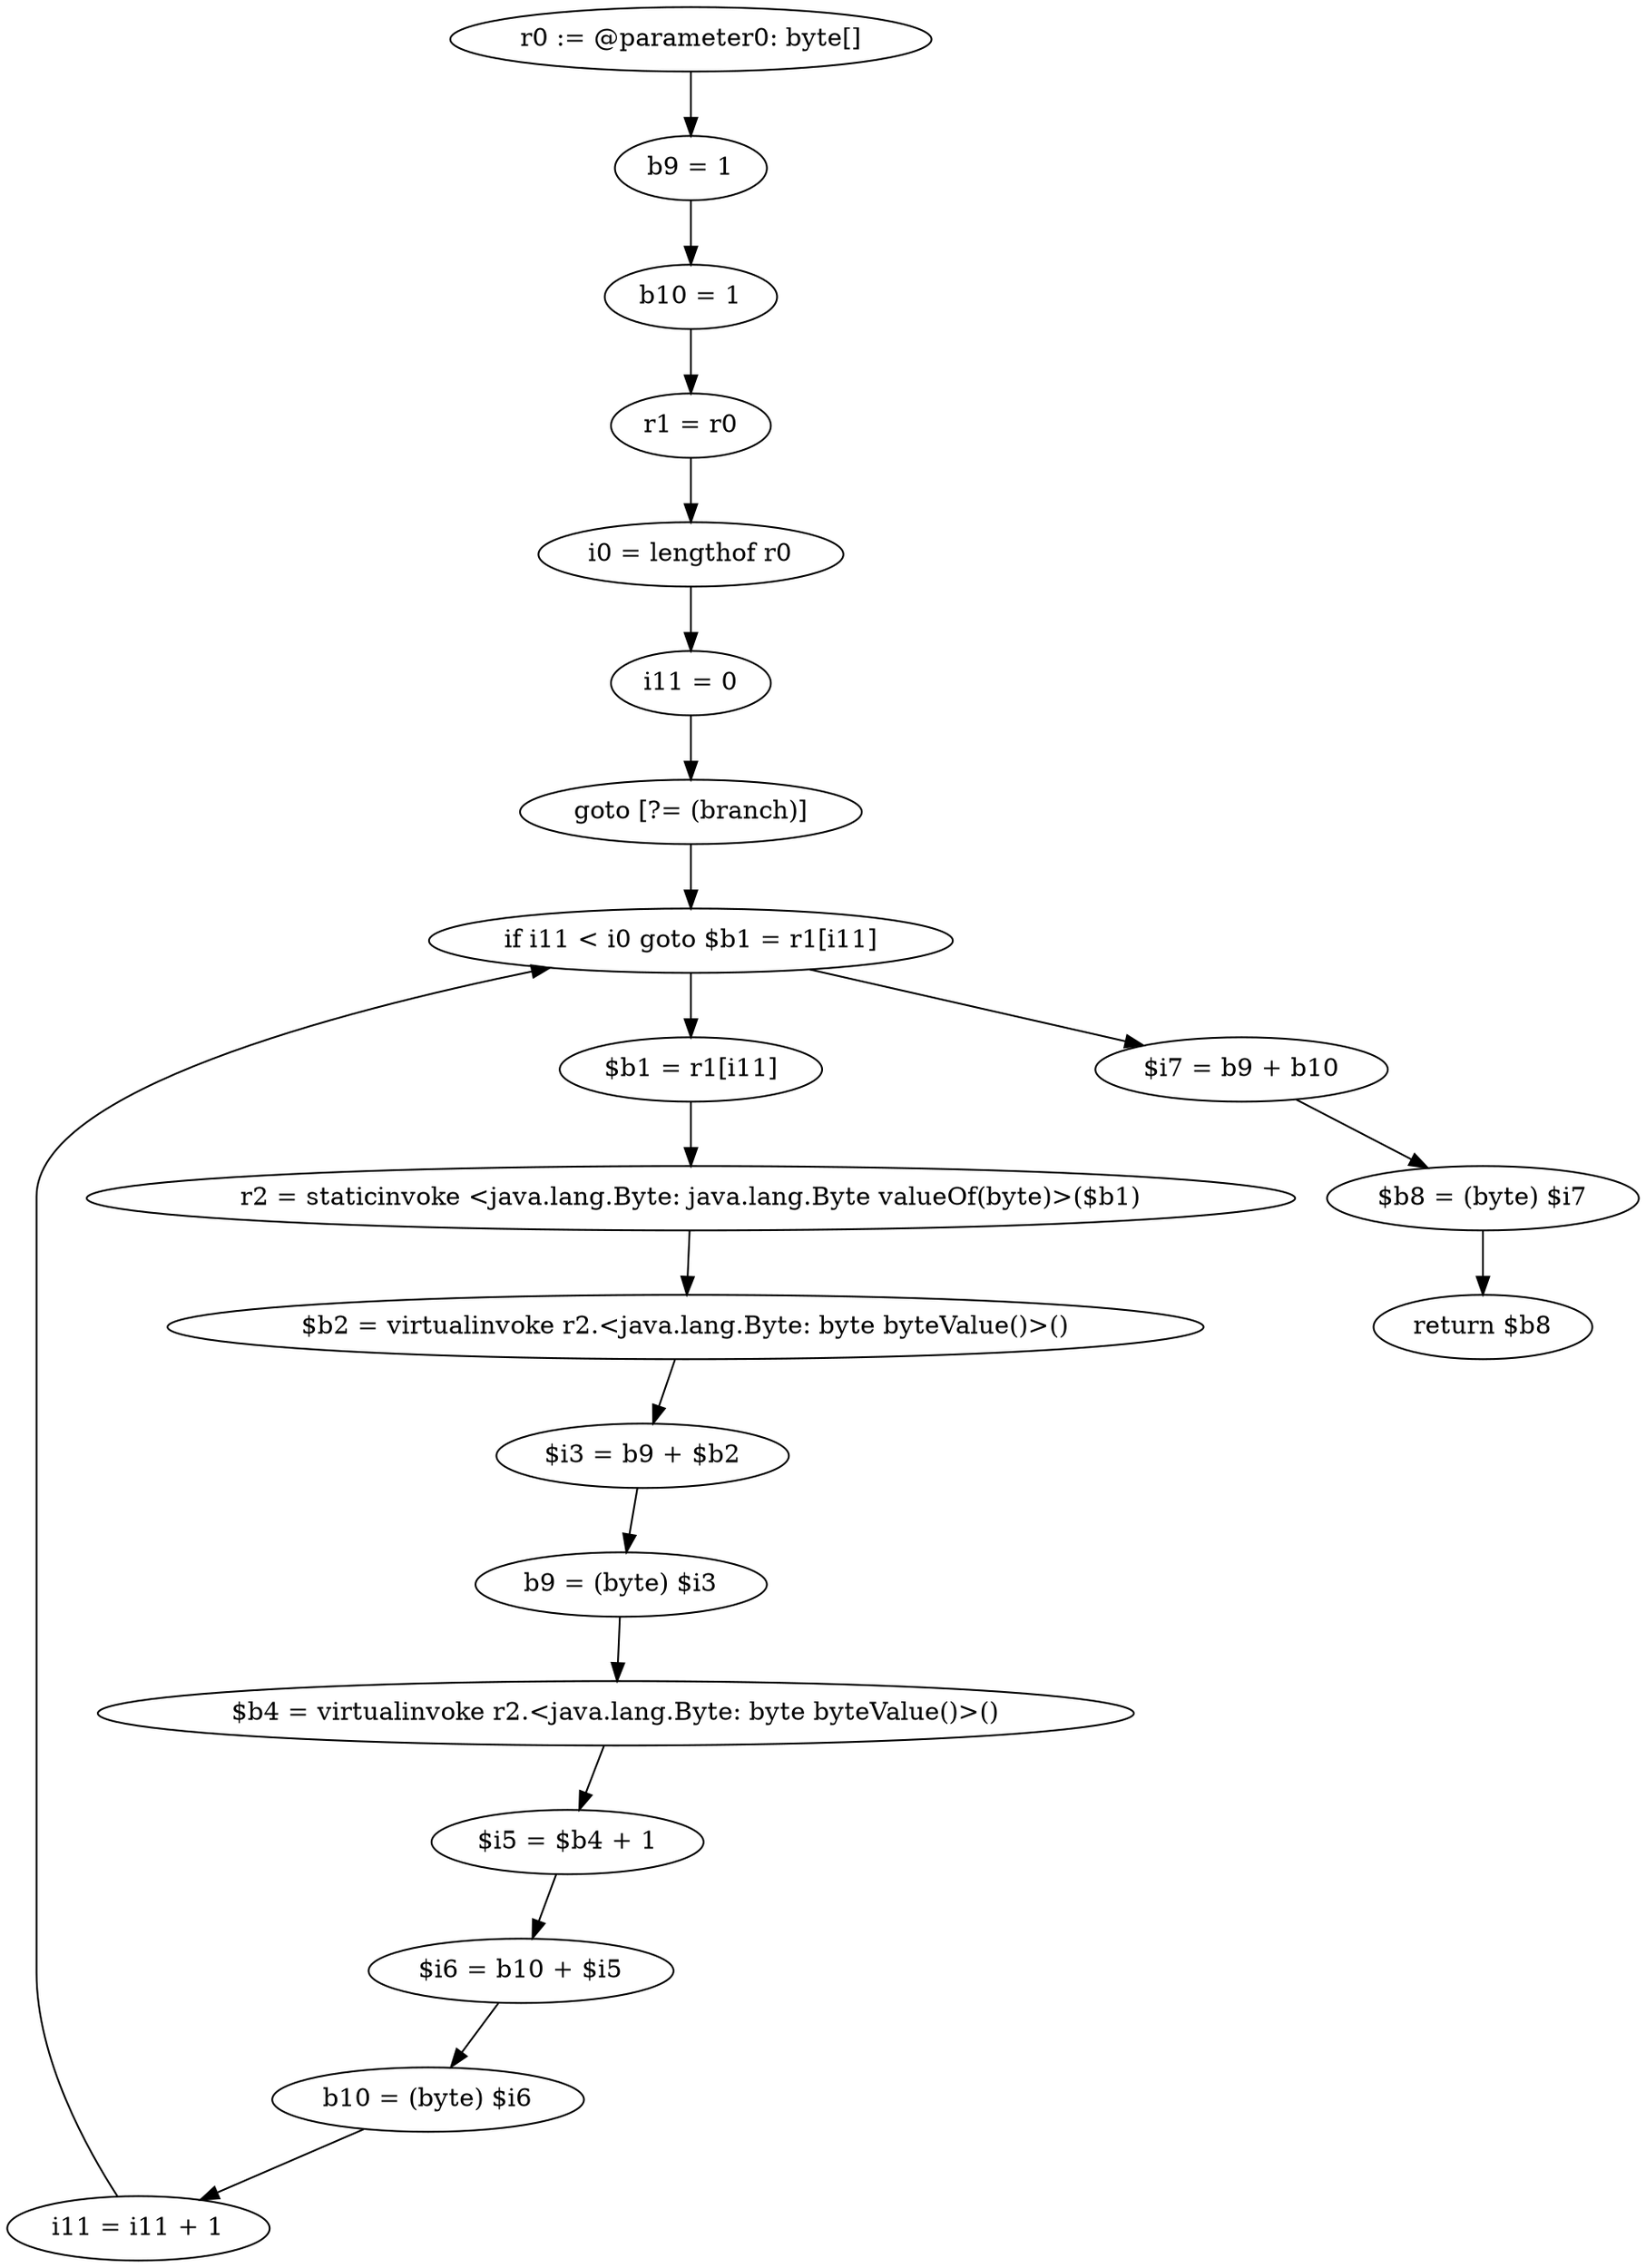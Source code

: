 digraph "unitGraph" {
    "r0 := @parameter0: byte[]"
    "b9 = 1"
    "b10 = 1"
    "r1 = r0"
    "i0 = lengthof r0"
    "i11 = 0"
    "goto [?= (branch)]"
    "$b1 = r1[i11]"
    "r2 = staticinvoke <java.lang.Byte: java.lang.Byte valueOf(byte)>($b1)"
    "$b2 = virtualinvoke r2.<java.lang.Byte: byte byteValue()>()"
    "$i3 = b9 + $b2"
    "b9 = (byte) $i3"
    "$b4 = virtualinvoke r2.<java.lang.Byte: byte byteValue()>()"
    "$i5 = $b4 + 1"
    "$i6 = b10 + $i5"
    "b10 = (byte) $i6"
    "i11 = i11 + 1"
    "if i11 < i0 goto $b1 = r1[i11]"
    "$i7 = b9 + b10"
    "$b8 = (byte) $i7"
    "return $b8"
    "r0 := @parameter0: byte[]"->"b9 = 1";
    "b9 = 1"->"b10 = 1";
    "b10 = 1"->"r1 = r0";
    "r1 = r0"->"i0 = lengthof r0";
    "i0 = lengthof r0"->"i11 = 0";
    "i11 = 0"->"goto [?= (branch)]";
    "goto [?= (branch)]"->"if i11 < i0 goto $b1 = r1[i11]";
    "$b1 = r1[i11]"->"r2 = staticinvoke <java.lang.Byte: java.lang.Byte valueOf(byte)>($b1)";
    "r2 = staticinvoke <java.lang.Byte: java.lang.Byte valueOf(byte)>($b1)"->"$b2 = virtualinvoke r2.<java.lang.Byte: byte byteValue()>()";
    "$b2 = virtualinvoke r2.<java.lang.Byte: byte byteValue()>()"->"$i3 = b9 + $b2";
    "$i3 = b9 + $b2"->"b9 = (byte) $i3";
    "b9 = (byte) $i3"->"$b4 = virtualinvoke r2.<java.lang.Byte: byte byteValue()>()";
    "$b4 = virtualinvoke r2.<java.lang.Byte: byte byteValue()>()"->"$i5 = $b4 + 1";
    "$i5 = $b4 + 1"->"$i6 = b10 + $i5";
    "$i6 = b10 + $i5"->"b10 = (byte) $i6";
    "b10 = (byte) $i6"->"i11 = i11 + 1";
    "i11 = i11 + 1"->"if i11 < i0 goto $b1 = r1[i11]";
    "if i11 < i0 goto $b1 = r1[i11]"->"$i7 = b9 + b10";
    "if i11 < i0 goto $b1 = r1[i11]"->"$b1 = r1[i11]";
    "$i7 = b9 + b10"->"$b8 = (byte) $i7";
    "$b8 = (byte) $i7"->"return $b8";
}
